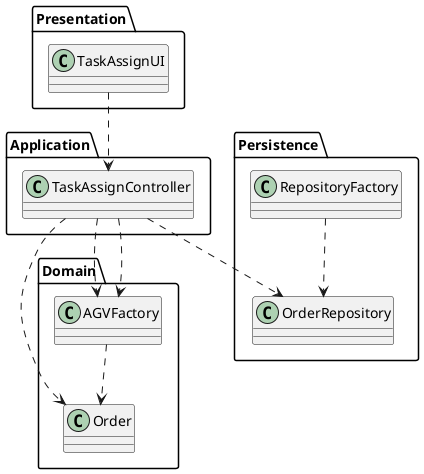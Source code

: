 @startuml
skinparam classAttributeIconSize 0


Package Presentation{
class TaskAssignUI {
}
}

Package Application{

class TaskAssignController {

}
}

Package Domain{

class Order {


}

class AGVFactory{
}


}


Package Persistence{
class RepositoryFactory{

}

class OrderRepository{

}


}

TaskAssignUI ..> TaskAssignController
TaskAssignController ..> Order
TaskAssignController ..> OrderRepository
TaskAssignController ..> AGVFactory
TaskAssignController ..> AGVFactory
RepositoryFactory ..> OrderRepository
AGVFactory..> Order


@enduml